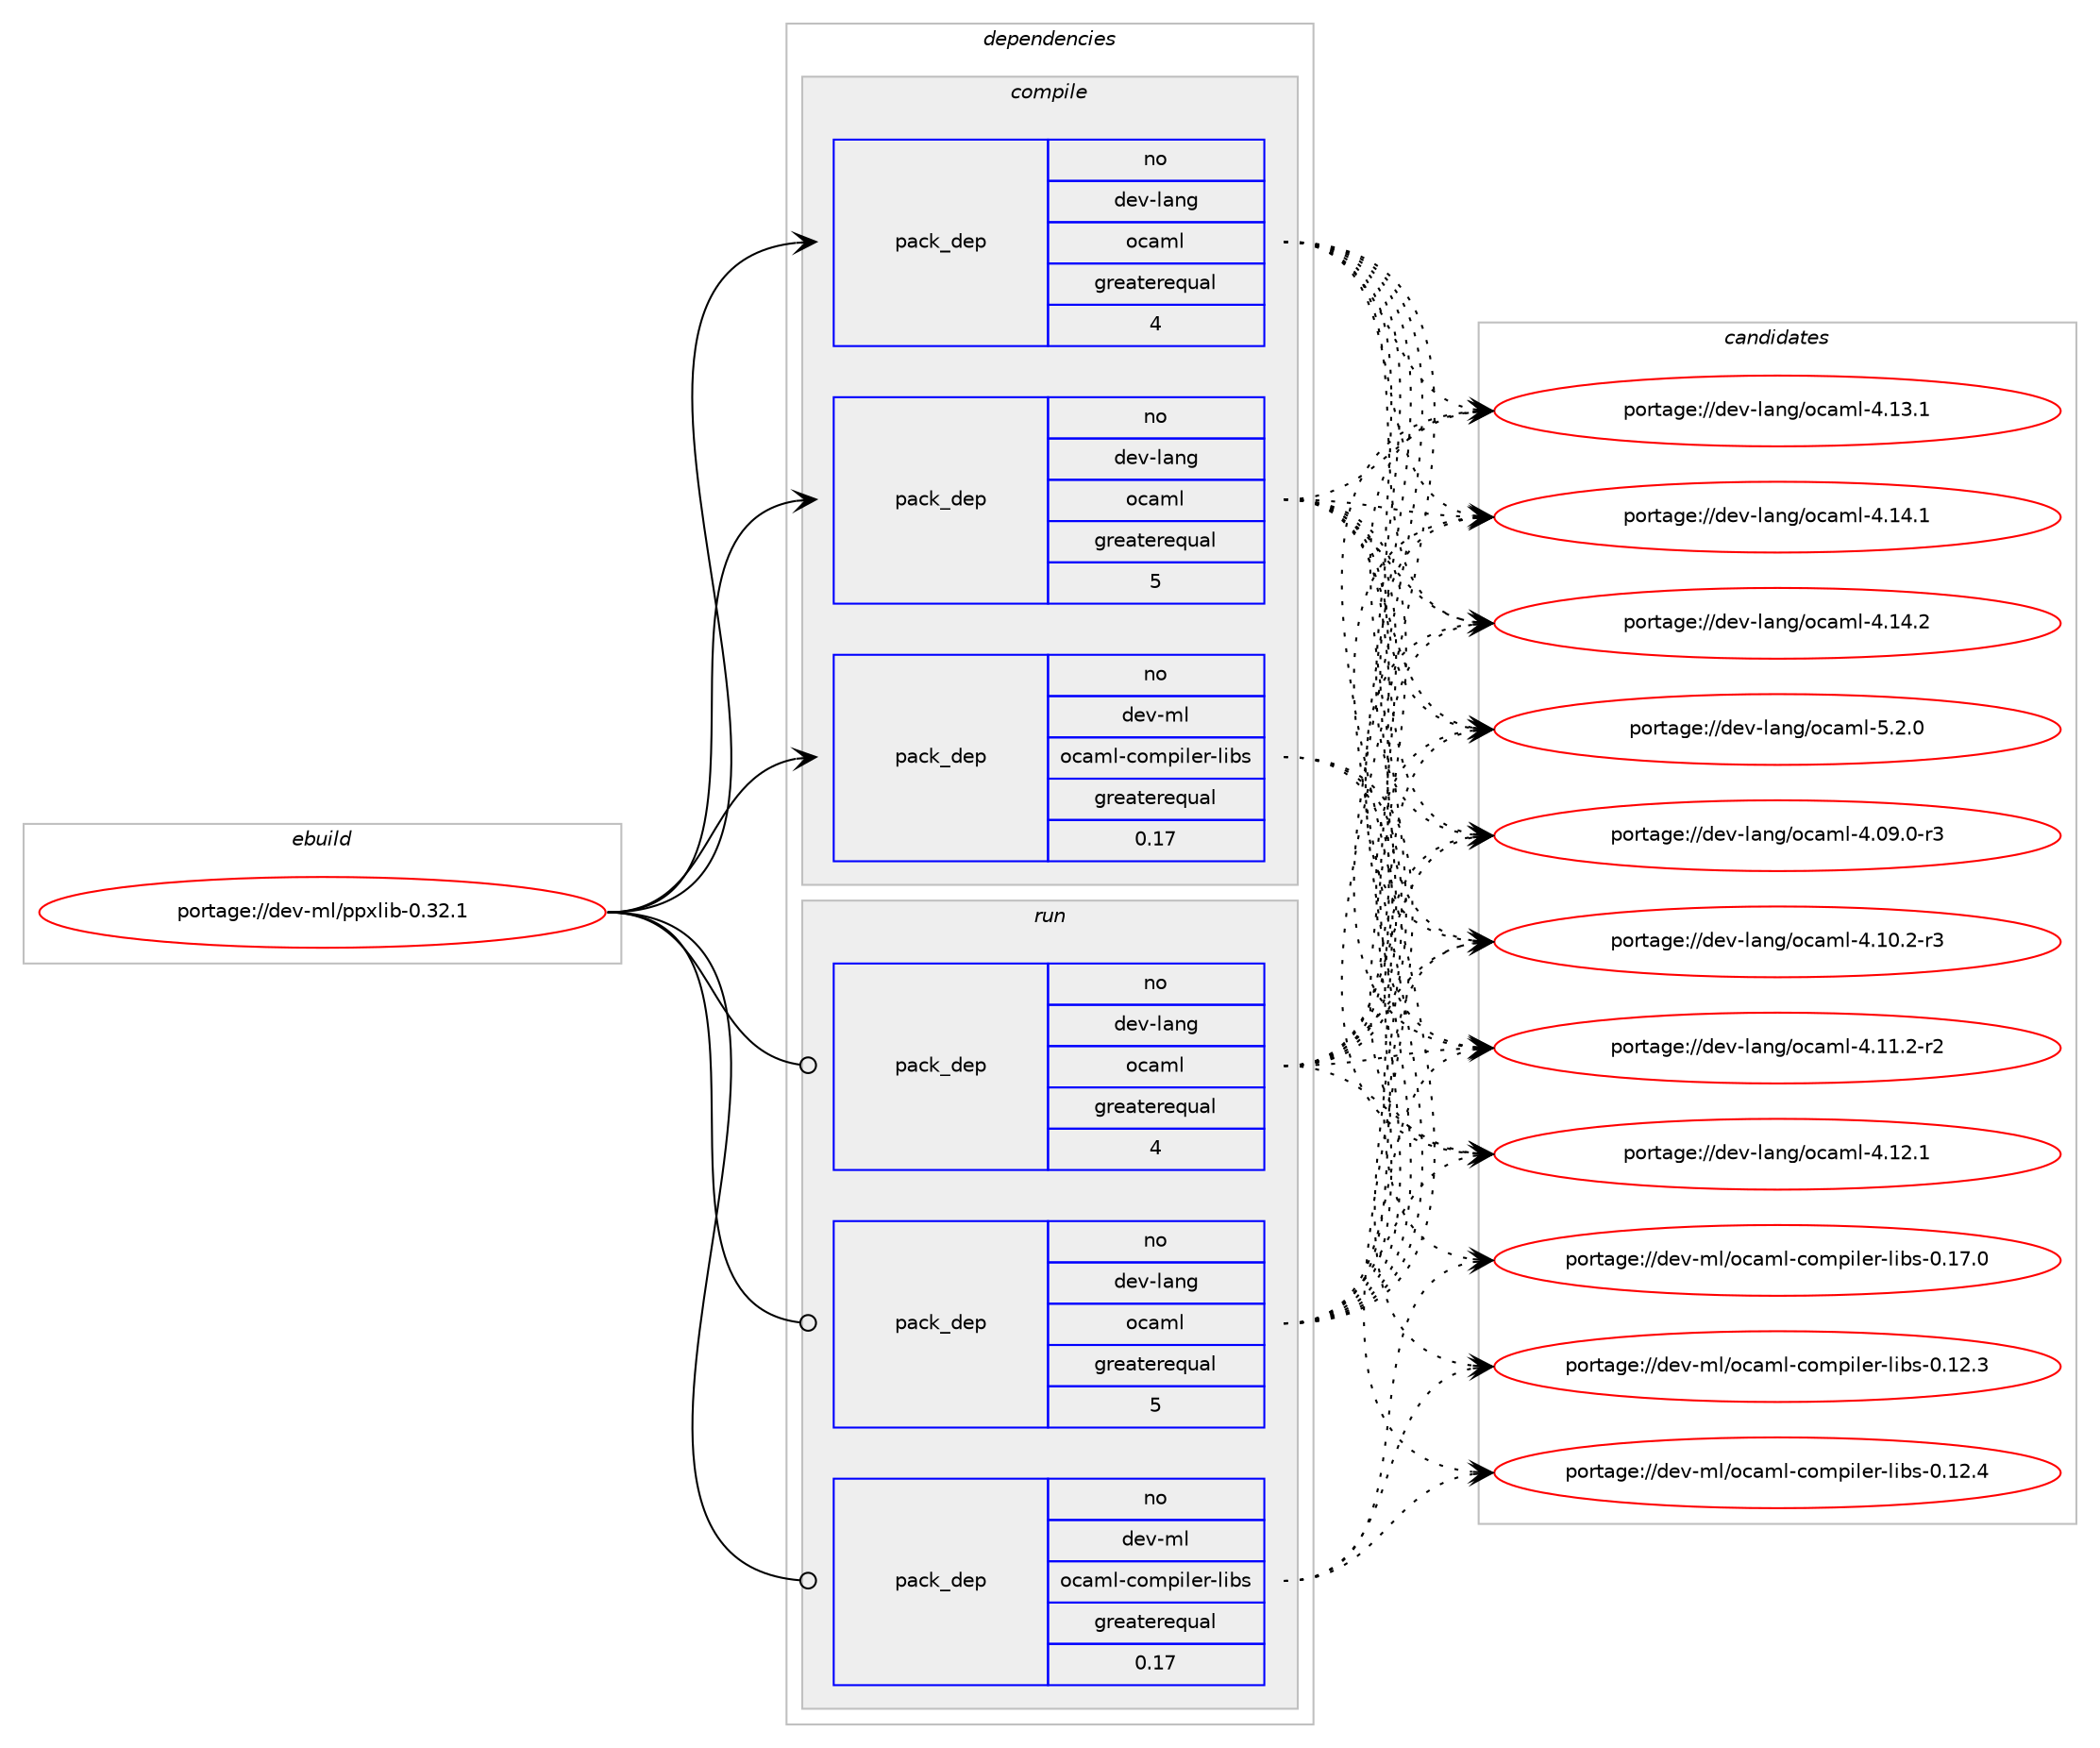 digraph prolog {

# *************
# Graph options
# *************

newrank=true;
concentrate=true;
compound=true;
graph [rankdir=LR,fontname=Helvetica,fontsize=10,ranksep=1.5];#, ranksep=2.5, nodesep=0.2];
edge  [arrowhead=vee];
node  [fontname=Helvetica,fontsize=10];

# **********
# The ebuild
# **********

subgraph cluster_leftcol {
color=gray;
rank=same;
label=<<i>ebuild</i>>;
id [label="portage://dev-ml/ppxlib-0.32.1", color=red, width=4, href="../dev-ml/ppxlib-0.32.1.svg"];
}

# ****************
# The dependencies
# ****************

subgraph cluster_midcol {
color=gray;
label=<<i>dependencies</i>>;
subgraph cluster_compile {
fillcolor="#eeeeee";
style=filled;
label=<<i>compile</i>>;
subgraph pack32483 {
dependency62523 [label=<<TABLE BORDER="0" CELLBORDER="1" CELLSPACING="0" CELLPADDING="4" WIDTH="220"><TR><TD ROWSPAN="6" CELLPADDING="30">pack_dep</TD></TR><TR><TD WIDTH="110">no</TD></TR><TR><TD>dev-lang</TD></TR><TR><TD>ocaml</TD></TR><TR><TD>greaterequal</TD></TR><TR><TD>4</TD></TR></TABLE>>, shape=none, color=blue];
}
id:e -> dependency62523:w [weight=20,style="solid",arrowhead="vee"];
subgraph pack32484 {
dependency62524 [label=<<TABLE BORDER="0" CELLBORDER="1" CELLSPACING="0" CELLPADDING="4" WIDTH="220"><TR><TD ROWSPAN="6" CELLPADDING="30">pack_dep</TD></TR><TR><TD WIDTH="110">no</TD></TR><TR><TD>dev-lang</TD></TR><TR><TD>ocaml</TD></TR><TR><TD>greaterequal</TD></TR><TR><TD>5</TD></TR></TABLE>>, shape=none, color=blue];
}
id:e -> dependency62524:w [weight=20,style="solid",arrowhead="vee"];
# *** BEGIN UNKNOWN DEPENDENCY TYPE (TODO) ***
# id -> package_dependency(portage://dev-ml/ppxlib-0.32.1,install,no,dev-ml,dune,none,[,,],any_same_slot,[])
# *** END UNKNOWN DEPENDENCY TYPE (TODO) ***

subgraph pack32485 {
dependency62525 [label=<<TABLE BORDER="0" CELLBORDER="1" CELLSPACING="0" CELLPADDING="4" WIDTH="220"><TR><TD ROWSPAN="6" CELLPADDING="30">pack_dep</TD></TR><TR><TD WIDTH="110">no</TD></TR><TR><TD>dev-ml</TD></TR><TR><TD>ocaml-compiler-libs</TD></TR><TR><TD>greaterequal</TD></TR><TR><TD>0.17</TD></TR></TABLE>>, shape=none, color=blue];
}
id:e -> dependency62525:w [weight=20,style="solid",arrowhead="vee"];
# *** BEGIN UNKNOWN DEPENDENCY TYPE (TODO) ***
# id -> package_dependency(portage://dev-ml/ppxlib-0.32.1,install,no,dev-ml,ppx_derivers,none,[,,],any_same_slot,[use(optenable(ocamlopt),none)])
# *** END UNKNOWN DEPENDENCY TYPE (TODO) ***

# *** BEGIN UNKNOWN DEPENDENCY TYPE (TODO) ***
# id -> package_dependency(portage://dev-ml/ppxlib-0.32.1,install,no,dev-ml,sexplib0,none,[,,],[slot(0),subslot(0.17)],[use(optenable(ocamlopt),none)])
# *** END UNKNOWN DEPENDENCY TYPE (TODO) ***

# *** BEGIN UNKNOWN DEPENDENCY TYPE (TODO) ***
# id -> package_dependency(portage://dev-ml/ppxlib-0.32.1,install,no,dev-ml,stdlib-shims,none,[,,],any_same_slot,[use(optenable(ocamlopt),none)])
# *** END UNKNOWN DEPENDENCY TYPE (TODO) ***

}
subgraph cluster_compileandrun {
fillcolor="#eeeeee";
style=filled;
label=<<i>compile and run</i>>;
}
subgraph cluster_run {
fillcolor="#eeeeee";
style=filled;
label=<<i>run</i>>;
subgraph pack32486 {
dependency62526 [label=<<TABLE BORDER="0" CELLBORDER="1" CELLSPACING="0" CELLPADDING="4" WIDTH="220"><TR><TD ROWSPAN="6" CELLPADDING="30">pack_dep</TD></TR><TR><TD WIDTH="110">no</TD></TR><TR><TD>dev-lang</TD></TR><TR><TD>ocaml</TD></TR><TR><TD>greaterequal</TD></TR><TR><TD>4</TD></TR></TABLE>>, shape=none, color=blue];
}
id:e -> dependency62526:w [weight=20,style="solid",arrowhead="odot"];
subgraph pack32487 {
dependency62527 [label=<<TABLE BORDER="0" CELLBORDER="1" CELLSPACING="0" CELLPADDING="4" WIDTH="220"><TR><TD ROWSPAN="6" CELLPADDING="30">pack_dep</TD></TR><TR><TD WIDTH="110">no</TD></TR><TR><TD>dev-lang</TD></TR><TR><TD>ocaml</TD></TR><TR><TD>greaterequal</TD></TR><TR><TD>5</TD></TR></TABLE>>, shape=none, color=blue];
}
id:e -> dependency62527:w [weight=20,style="solid",arrowhead="odot"];
# *** BEGIN UNKNOWN DEPENDENCY TYPE (TODO) ***
# id -> package_dependency(portage://dev-ml/ppxlib-0.32.1,run,no,dev-ml,dune,none,[,,],any_same_slot,[])
# *** END UNKNOWN DEPENDENCY TYPE (TODO) ***

subgraph pack32488 {
dependency62528 [label=<<TABLE BORDER="0" CELLBORDER="1" CELLSPACING="0" CELLPADDING="4" WIDTH="220"><TR><TD ROWSPAN="6" CELLPADDING="30">pack_dep</TD></TR><TR><TD WIDTH="110">no</TD></TR><TR><TD>dev-ml</TD></TR><TR><TD>ocaml-compiler-libs</TD></TR><TR><TD>greaterequal</TD></TR><TR><TD>0.17</TD></TR></TABLE>>, shape=none, color=blue];
}
id:e -> dependency62528:w [weight=20,style="solid",arrowhead="odot"];
# *** BEGIN UNKNOWN DEPENDENCY TYPE (TODO) ***
# id -> package_dependency(portage://dev-ml/ppxlib-0.32.1,run,no,dev-ml,ppx_derivers,none,[,,],any_same_slot,[use(optenable(ocamlopt),none)])
# *** END UNKNOWN DEPENDENCY TYPE (TODO) ***

# *** BEGIN UNKNOWN DEPENDENCY TYPE (TODO) ***
# id -> package_dependency(portage://dev-ml/ppxlib-0.32.1,run,no,dev-ml,sexplib0,none,[,,],[slot(0),subslot(0.17)],[use(optenable(ocamlopt),none)])
# *** END UNKNOWN DEPENDENCY TYPE (TODO) ***

# *** BEGIN UNKNOWN DEPENDENCY TYPE (TODO) ***
# id -> package_dependency(portage://dev-ml/ppxlib-0.32.1,run,no,dev-ml,stdlib-shims,none,[,,],any_same_slot,[use(optenable(ocamlopt),none)])
# *** END UNKNOWN DEPENDENCY TYPE (TODO) ***

}
}

# **************
# The candidates
# **************

subgraph cluster_choices {
rank=same;
color=gray;
label=<<i>candidates</i>>;

subgraph choice32483 {
color=black;
nodesep=1;
choice1001011184510897110103471119997109108455246485746484511451 [label="portage://dev-lang/ocaml-4.09.0-r3", color=red, width=4,href="../dev-lang/ocaml-4.09.0-r3.svg"];
choice1001011184510897110103471119997109108455246494846504511451 [label="portage://dev-lang/ocaml-4.10.2-r3", color=red, width=4,href="../dev-lang/ocaml-4.10.2-r3.svg"];
choice1001011184510897110103471119997109108455246494946504511450 [label="portage://dev-lang/ocaml-4.11.2-r2", color=red, width=4,href="../dev-lang/ocaml-4.11.2-r2.svg"];
choice100101118451089711010347111999710910845524649504649 [label="portage://dev-lang/ocaml-4.12.1", color=red, width=4,href="../dev-lang/ocaml-4.12.1.svg"];
choice100101118451089711010347111999710910845524649514649 [label="portage://dev-lang/ocaml-4.13.1", color=red, width=4,href="../dev-lang/ocaml-4.13.1.svg"];
choice100101118451089711010347111999710910845524649524649 [label="portage://dev-lang/ocaml-4.14.1", color=red, width=4,href="../dev-lang/ocaml-4.14.1.svg"];
choice100101118451089711010347111999710910845524649524650 [label="portage://dev-lang/ocaml-4.14.2", color=red, width=4,href="../dev-lang/ocaml-4.14.2.svg"];
choice1001011184510897110103471119997109108455346504648 [label="portage://dev-lang/ocaml-5.2.0", color=red, width=4,href="../dev-lang/ocaml-5.2.0.svg"];
dependency62523:e -> choice1001011184510897110103471119997109108455246485746484511451:w [style=dotted,weight="100"];
dependency62523:e -> choice1001011184510897110103471119997109108455246494846504511451:w [style=dotted,weight="100"];
dependency62523:e -> choice1001011184510897110103471119997109108455246494946504511450:w [style=dotted,weight="100"];
dependency62523:e -> choice100101118451089711010347111999710910845524649504649:w [style=dotted,weight="100"];
dependency62523:e -> choice100101118451089711010347111999710910845524649514649:w [style=dotted,weight="100"];
dependency62523:e -> choice100101118451089711010347111999710910845524649524649:w [style=dotted,weight="100"];
dependency62523:e -> choice100101118451089711010347111999710910845524649524650:w [style=dotted,weight="100"];
dependency62523:e -> choice1001011184510897110103471119997109108455346504648:w [style=dotted,weight="100"];
}
subgraph choice32484 {
color=black;
nodesep=1;
choice1001011184510897110103471119997109108455246485746484511451 [label="portage://dev-lang/ocaml-4.09.0-r3", color=red, width=4,href="../dev-lang/ocaml-4.09.0-r3.svg"];
choice1001011184510897110103471119997109108455246494846504511451 [label="portage://dev-lang/ocaml-4.10.2-r3", color=red, width=4,href="../dev-lang/ocaml-4.10.2-r3.svg"];
choice1001011184510897110103471119997109108455246494946504511450 [label="portage://dev-lang/ocaml-4.11.2-r2", color=red, width=4,href="../dev-lang/ocaml-4.11.2-r2.svg"];
choice100101118451089711010347111999710910845524649504649 [label="portage://dev-lang/ocaml-4.12.1", color=red, width=4,href="../dev-lang/ocaml-4.12.1.svg"];
choice100101118451089711010347111999710910845524649514649 [label="portage://dev-lang/ocaml-4.13.1", color=red, width=4,href="../dev-lang/ocaml-4.13.1.svg"];
choice100101118451089711010347111999710910845524649524649 [label="portage://dev-lang/ocaml-4.14.1", color=red, width=4,href="../dev-lang/ocaml-4.14.1.svg"];
choice100101118451089711010347111999710910845524649524650 [label="portage://dev-lang/ocaml-4.14.2", color=red, width=4,href="../dev-lang/ocaml-4.14.2.svg"];
choice1001011184510897110103471119997109108455346504648 [label="portage://dev-lang/ocaml-5.2.0", color=red, width=4,href="../dev-lang/ocaml-5.2.0.svg"];
dependency62524:e -> choice1001011184510897110103471119997109108455246485746484511451:w [style=dotted,weight="100"];
dependency62524:e -> choice1001011184510897110103471119997109108455246494846504511451:w [style=dotted,weight="100"];
dependency62524:e -> choice1001011184510897110103471119997109108455246494946504511450:w [style=dotted,weight="100"];
dependency62524:e -> choice100101118451089711010347111999710910845524649504649:w [style=dotted,weight="100"];
dependency62524:e -> choice100101118451089711010347111999710910845524649514649:w [style=dotted,weight="100"];
dependency62524:e -> choice100101118451089711010347111999710910845524649524649:w [style=dotted,weight="100"];
dependency62524:e -> choice100101118451089711010347111999710910845524649524650:w [style=dotted,weight="100"];
dependency62524:e -> choice1001011184510897110103471119997109108455346504648:w [style=dotted,weight="100"];
}
subgraph choice32485 {
color=black;
nodesep=1;
choice100101118451091084711199971091084599111109112105108101114451081059811545484649504651 [label="portage://dev-ml/ocaml-compiler-libs-0.12.3", color=red, width=4,href="../dev-ml/ocaml-compiler-libs-0.12.3.svg"];
choice100101118451091084711199971091084599111109112105108101114451081059811545484649504652 [label="portage://dev-ml/ocaml-compiler-libs-0.12.4", color=red, width=4,href="../dev-ml/ocaml-compiler-libs-0.12.4.svg"];
choice100101118451091084711199971091084599111109112105108101114451081059811545484649554648 [label="portage://dev-ml/ocaml-compiler-libs-0.17.0", color=red, width=4,href="../dev-ml/ocaml-compiler-libs-0.17.0.svg"];
dependency62525:e -> choice100101118451091084711199971091084599111109112105108101114451081059811545484649504651:w [style=dotted,weight="100"];
dependency62525:e -> choice100101118451091084711199971091084599111109112105108101114451081059811545484649504652:w [style=dotted,weight="100"];
dependency62525:e -> choice100101118451091084711199971091084599111109112105108101114451081059811545484649554648:w [style=dotted,weight="100"];
}
subgraph choice32486 {
color=black;
nodesep=1;
choice1001011184510897110103471119997109108455246485746484511451 [label="portage://dev-lang/ocaml-4.09.0-r3", color=red, width=4,href="../dev-lang/ocaml-4.09.0-r3.svg"];
choice1001011184510897110103471119997109108455246494846504511451 [label="portage://dev-lang/ocaml-4.10.2-r3", color=red, width=4,href="../dev-lang/ocaml-4.10.2-r3.svg"];
choice1001011184510897110103471119997109108455246494946504511450 [label="portage://dev-lang/ocaml-4.11.2-r2", color=red, width=4,href="../dev-lang/ocaml-4.11.2-r2.svg"];
choice100101118451089711010347111999710910845524649504649 [label="portage://dev-lang/ocaml-4.12.1", color=red, width=4,href="../dev-lang/ocaml-4.12.1.svg"];
choice100101118451089711010347111999710910845524649514649 [label="portage://dev-lang/ocaml-4.13.1", color=red, width=4,href="../dev-lang/ocaml-4.13.1.svg"];
choice100101118451089711010347111999710910845524649524649 [label="portage://dev-lang/ocaml-4.14.1", color=red, width=4,href="../dev-lang/ocaml-4.14.1.svg"];
choice100101118451089711010347111999710910845524649524650 [label="portage://dev-lang/ocaml-4.14.2", color=red, width=4,href="../dev-lang/ocaml-4.14.2.svg"];
choice1001011184510897110103471119997109108455346504648 [label="portage://dev-lang/ocaml-5.2.0", color=red, width=4,href="../dev-lang/ocaml-5.2.0.svg"];
dependency62526:e -> choice1001011184510897110103471119997109108455246485746484511451:w [style=dotted,weight="100"];
dependency62526:e -> choice1001011184510897110103471119997109108455246494846504511451:w [style=dotted,weight="100"];
dependency62526:e -> choice1001011184510897110103471119997109108455246494946504511450:w [style=dotted,weight="100"];
dependency62526:e -> choice100101118451089711010347111999710910845524649504649:w [style=dotted,weight="100"];
dependency62526:e -> choice100101118451089711010347111999710910845524649514649:w [style=dotted,weight="100"];
dependency62526:e -> choice100101118451089711010347111999710910845524649524649:w [style=dotted,weight="100"];
dependency62526:e -> choice100101118451089711010347111999710910845524649524650:w [style=dotted,weight="100"];
dependency62526:e -> choice1001011184510897110103471119997109108455346504648:w [style=dotted,weight="100"];
}
subgraph choice32487 {
color=black;
nodesep=1;
choice1001011184510897110103471119997109108455246485746484511451 [label="portage://dev-lang/ocaml-4.09.0-r3", color=red, width=4,href="../dev-lang/ocaml-4.09.0-r3.svg"];
choice1001011184510897110103471119997109108455246494846504511451 [label="portage://dev-lang/ocaml-4.10.2-r3", color=red, width=4,href="../dev-lang/ocaml-4.10.2-r3.svg"];
choice1001011184510897110103471119997109108455246494946504511450 [label="portage://dev-lang/ocaml-4.11.2-r2", color=red, width=4,href="../dev-lang/ocaml-4.11.2-r2.svg"];
choice100101118451089711010347111999710910845524649504649 [label="portage://dev-lang/ocaml-4.12.1", color=red, width=4,href="../dev-lang/ocaml-4.12.1.svg"];
choice100101118451089711010347111999710910845524649514649 [label="portage://dev-lang/ocaml-4.13.1", color=red, width=4,href="../dev-lang/ocaml-4.13.1.svg"];
choice100101118451089711010347111999710910845524649524649 [label="portage://dev-lang/ocaml-4.14.1", color=red, width=4,href="../dev-lang/ocaml-4.14.1.svg"];
choice100101118451089711010347111999710910845524649524650 [label="portage://dev-lang/ocaml-4.14.2", color=red, width=4,href="../dev-lang/ocaml-4.14.2.svg"];
choice1001011184510897110103471119997109108455346504648 [label="portage://dev-lang/ocaml-5.2.0", color=red, width=4,href="../dev-lang/ocaml-5.2.0.svg"];
dependency62527:e -> choice1001011184510897110103471119997109108455246485746484511451:w [style=dotted,weight="100"];
dependency62527:e -> choice1001011184510897110103471119997109108455246494846504511451:w [style=dotted,weight="100"];
dependency62527:e -> choice1001011184510897110103471119997109108455246494946504511450:w [style=dotted,weight="100"];
dependency62527:e -> choice100101118451089711010347111999710910845524649504649:w [style=dotted,weight="100"];
dependency62527:e -> choice100101118451089711010347111999710910845524649514649:w [style=dotted,weight="100"];
dependency62527:e -> choice100101118451089711010347111999710910845524649524649:w [style=dotted,weight="100"];
dependency62527:e -> choice100101118451089711010347111999710910845524649524650:w [style=dotted,weight="100"];
dependency62527:e -> choice1001011184510897110103471119997109108455346504648:w [style=dotted,weight="100"];
}
subgraph choice32488 {
color=black;
nodesep=1;
choice100101118451091084711199971091084599111109112105108101114451081059811545484649504651 [label="portage://dev-ml/ocaml-compiler-libs-0.12.3", color=red, width=4,href="../dev-ml/ocaml-compiler-libs-0.12.3.svg"];
choice100101118451091084711199971091084599111109112105108101114451081059811545484649504652 [label="portage://dev-ml/ocaml-compiler-libs-0.12.4", color=red, width=4,href="../dev-ml/ocaml-compiler-libs-0.12.4.svg"];
choice100101118451091084711199971091084599111109112105108101114451081059811545484649554648 [label="portage://dev-ml/ocaml-compiler-libs-0.17.0", color=red, width=4,href="../dev-ml/ocaml-compiler-libs-0.17.0.svg"];
dependency62528:e -> choice100101118451091084711199971091084599111109112105108101114451081059811545484649504651:w [style=dotted,weight="100"];
dependency62528:e -> choice100101118451091084711199971091084599111109112105108101114451081059811545484649504652:w [style=dotted,weight="100"];
dependency62528:e -> choice100101118451091084711199971091084599111109112105108101114451081059811545484649554648:w [style=dotted,weight="100"];
}
}

}

